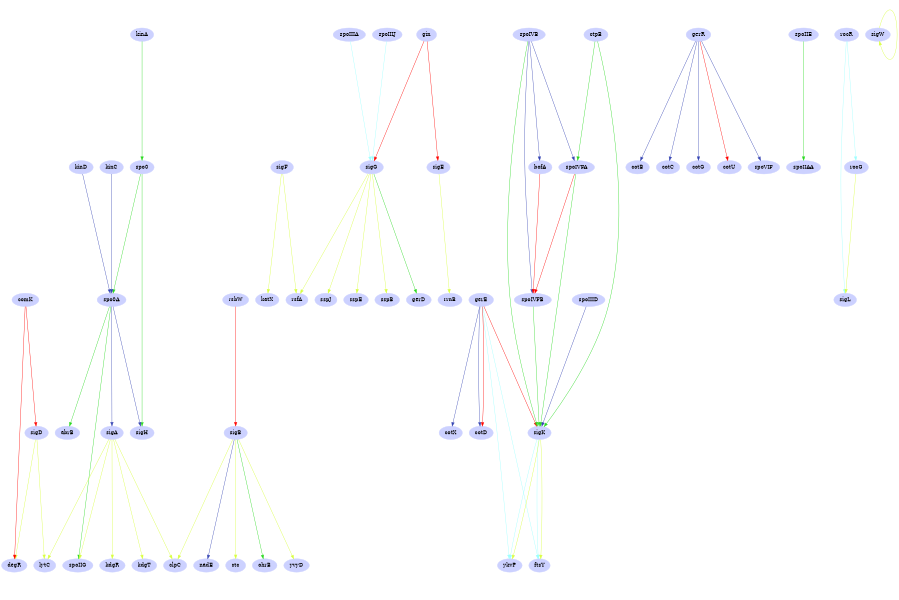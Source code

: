 digraph prof {
size="6,4";
ratio = fill;
node [style=filled];
"sigB" -> "ohrB" [color="0.325 0.850 0.850"];
"sigG" -> "sspJ" [color="0.201 0.753 1.000"];
"spo0" -> "spo0A" [color="0.325 0.850 0.850"];
"spo0A" -> "abrB" [color="0.325 0.850 0.850"];
"gerE" -> "sigK" [color="0.002 0.999 0.999"];
"spoIVB" -> "bofA" [color="0.647 0.702 0.702"];
"sigG" -> "sspE" [color="0.201 0.753 1.000"];
"sigB" -> "yvyD" [color="0.201 0.753 1.000"];
"gerR" -> "cotB" [color="0.647 0.702 0.702"];
"spoIIE" -> "spoIIAA" [color="0.325 0.850 0.850"];
"sigD" -> "lytC" [color="0.201 0.753 1.000"];
"gerE" -> "ftsY" [color="0.499 0.386 1.000"];
"kinC" -> "spo0A" [color="0.647 0.702 0.702"];
"ctpB" -> "sigK" [color="0.325 0.850 0.850"];
"sigG" -> "sspB" [color="0.201 0.753 1.000"];
"sigB" -> "clpC" [color="0.201 0.753 1.000"];
"sigB" -> "nadE" [color="0.647 0.702 0.702"];
"spo0" -> "sigH" [color="0.325 0.850 0.850"];
"sigF" -> "katX" [color="0.201 0.753 1.000"];
"sigA" -> "clpC" [color="0.201 0.753 1.000"];
"sigG" -> "gerD" [color="0.325 0.850 0.850"];
"spoIVFA" -> "sigK" [color="0.325 0.850 0.850"];
"sigA" -> "lytC" [color="0.201 0.753 1.000"];
"spoIIIA" -> "sigG" [color="0.499 0.386 1.000"];
"gin" -> "sigG" [color="0.002 0.999 0.999"];
"rocR" -> "sigL" [color="0.499 0.386 1.000"];
"sigG" -> "rsfA" [color="0.201 0.753 1.000"];
"rocR" -> "rocG" [color="0.499 0.386 1.000"];
"gerR" -> "cotC" [color="0.647 0.702 0.702"];
"spo0A" -> "spoIIG" [color="0.325 0.850 0.850"];
"sigA" -> "kdgT" [color="0.201 0.753 1.000"];
"kinA" -> "spo0" [color="0.325 0.850 0.850"];
"spoIVFB" -> "sigK" [color="0.325 0.850 0.850"];
"gerR" -> "cotG" [color="0.647 0.702 0.702"];
"spo0A" -> "sigA" [color="0.647 0.702 0.702"];
"rsbW" -> "sigB" [color="0.002 0.999 0.999"];
"comK" -> "degR" [color="0.002 0.999 0.999"];
"sigB" -> "ctc" [color="0.201 0.753 1.000"];
"gerR" -> "cotU" [color="0.002 0.999 0.999"];
"spoIIID" -> "sigK" [color="0.647 0.702 0.702"];
"kinD" -> "spo0A" [color="0.647 0.702 0.702"];
"sigF" -> "rsfA" [color="0.201 0.753 1.000"];
"bofA" -> "spoIVFB" [color="0.002 0.999 0.999"];
"spoIVB" -> "spoIVFA" [color="0.647 0.702 0.702"];
"gerE" -> "ykvP" [color="0.499 0.386 1.000"];
"spoIVFA" -> "spoIVFB" [color="0.002 0.999 0.999"];
"gerE" -> "cotX" [color="0.647 0.702 0.702"];
"sigK" -> "ftsY" [color="0.499 0.386 1.000"];
"sigK" -> "ftsY" [color="0.201 0.753 1.000"];
"gin" -> "sigE" [color="0.002 0.999 0.999"];
"spoIVB" -> "spoIVFB" [color="0.647 0.702 0.702"];
"sigW" -> "sigW" [color="0.201 0.753 1.000"];
"sigD" -> "degR" [color="0.201 0.753 1.000"];
"ctpB" -> "spoIVFA" [color="0.325 0.850 0.850"];
"spoIIIJ" -> "sigG" [color="0.499 0.386 1.000"];
"gerE" -> "cotD" [color="0.647 0.702 0.702"];
"gerE" -> "cotD" [color="0.002 0.999 0.999"];
"rocG" -> "sigL" [color="0.201 0.753 1.000"];
"gerR" -> "spoVIF" [color="0.647 0.702 0.702"];
"sigA" -> "kdgR" [color="0.201 0.753 1.000"];
"spo0A" -> "sigH" [color="0.647 0.702 0.702"];
"sigA" -> "spoIIG" [color="0.201 0.753 1.000"];
"sigK" -> "ykvP" [color="0.499 0.386 1.000"];
"sigK" -> "ykvP" [color="0.201 0.753 1.000"];
"comK" -> "sigD" [color="0.002 0.999 0.999"];
"spoIVB" -> "sigK" [color="0.325 0.850 0.850"];
"sigE" -> "rrnB" [color="0.201 0.753 1.000"];
"cotD" [color="0.650 0.200 1.000"];
"gerD" [color="0.650 0.200 1.000"];
"gerE" [color="0.650 0.200 1.000"];
"spo0" [color="0.650 0.200 1.000"];
"sigA" [color="0.650 0.200 1.000"];
"cotX" [color="0.650 0.200 1.000"];
"lytC" [color="0.650 0.200 1.000"];
"gerR" [color="0.650 0.200 1.000"];
"spoIVFA" [color="0.650 0.200 1.000"];
"spoIVFB" [color="0.650 0.200 1.000"];
"abrB" [color="0.650 0.200 1.000"];
"rsbW" [color="0.650 0.200 1.000"];
"katX" [color="0.650 0.200 1.000"];
"degR" [color="0.650 0.200 1.000"];
"sigB" [color="0.650 0.200 1.000"];
"sspJ" [color="0.650 0.200 1.000"];
"sigD" [color="0.650 0.200 1.000"];
"sigG" [color="0.650 0.200 1.000"];
"sigF" [color="0.650 0.200 1.000"];
"sigH" [color="0.650 0.200 1.000"];
"sigK" [color="0.650 0.200 1.000"];
"sspE" [color="0.650 0.200 1.000"];
"sspB" [color="0.650 0.200 1.000"];
"sigL" [color="0.650 0.200 1.000"];
"ctpB" [color="0.650 0.200 1.000"];
"sigW" [color="0.650 0.200 1.000"];
"gin" [color="0.650 0.200 1.000"];
"clpC" [color="0.650 0.200 1.000"];
"rrnB" [color="0.650 0.200 1.000"];
"spoIIE" [color="0.650 0.200 1.000"];
"kinD" [color="0.650 0.200 1.000"];
"spoIIG" [color="0.650 0.200 1.000"];
"kinC" [color="0.650 0.200 1.000"];
"kinA" [color="0.650 0.200 1.000"];
"kdgT" [color="0.650 0.200 1.000"];
"comK" [color="0.650 0.200 1.000"];
"yvyD" [color="0.650 0.200 1.000"];
"rocR" [color="0.650 0.200 1.000"];
"spoIIAA" [color="0.650 0.200 1.000"];
"ohrB" [color="0.650 0.200 1.000"];
"kdgR" [color="0.650 0.200 1.000"];
"sigE" [color="0.650 0.200 1.000"];
"rocG" [color="0.650 0.200 1.000"];
"rsfA" [color="0.650 0.200 1.000"];
"spoIVB" [color="0.650 0.200 1.000"];
"spo0A" [color="0.650 0.200 1.000"];
"spoIIID" [color="0.650 0.200 1.000"];
"cotU" [color="0.650 0.200 1.000"];
"spoVIF" [color="0.650 0.200 1.000"];
"spoIIIA" [color="0.650 0.200 1.000"];
"spoIIIJ" [color="0.650 0.200 1.000"];
"nadE" [color="0.650 0.200 1.000"];
"cotG" [color="0.650 0.200 1.000"];
"bofA" [color="0.650 0.200 1.000"];
"cotB" [color="0.650 0.200 1.000"];
"cotC" [color="0.650 0.200 1.000"];
"ykvP" [color="0.650 0.200 1.000"];
"ctc" [color="0.650 0.200 1.000"];
"ftsY" [color="0.650 0.200 1.000"];
}
